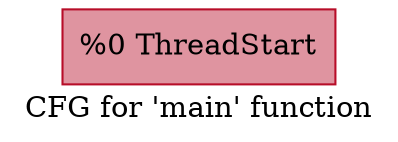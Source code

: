 digraph "CFG for 'main' function" {
	label="CFG for 'main' function";

	Node0x56510eabd420 [shape=record,color="#b70d28ff", style=filled, fillcolor="#b70d2870",label="{%0 ThreadStart}"];
}
